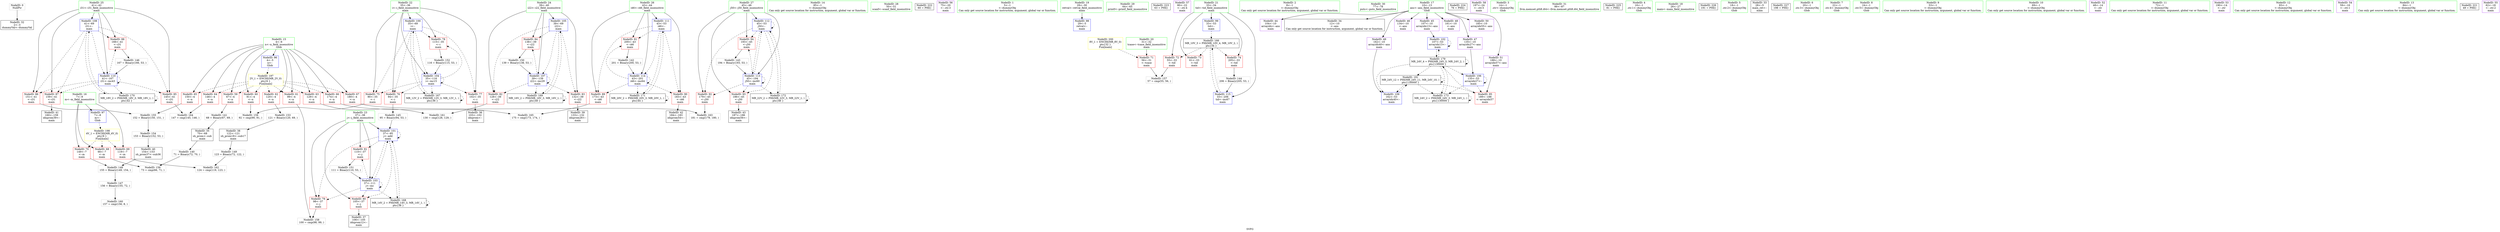 digraph "SVFG" {
	label="SVFG";

	Node0x5582a1ed35d0 [shape=record,color=grey,label="{NodeID: 0\nNullPtr}"];
	Node0x5582a1ed35d0 -> Node0x5582a1ed4430[style=solid];
	Node0x5582a1ef0a20 [shape=record,color=blue,label="{NodeID: 97\n7\<--8\nm\<--\nGlob }"];
	Node0x5582a1ef0a20 -> Node0x5582a1f0a680[style=dashed];
	Node0x5582a1ed3c80 [shape=record,color=green,label="{NodeID: 14\n85\<--1\n\<--dummyObj\nCan only get source location for instruction, argument, global var or function.}"];
	Node0x5582a1ef15b0 [shape=record,color=blue,label="{NodeID: 111\n43\<--53\ni46\<--\nmain\n}"];
	Node0x5582a1ef15b0 -> Node0x5582a1ef3a90[style=dashed];
	Node0x5582a1ef15b0 -> Node0x5582a1ef3b60[style=dashed];
	Node0x5582a1ef15b0 -> Node0x5582a1ef3c30[style=dashed];
	Node0x5582a1ef15b0 -> Node0x5582a1ef1820[style=dashed];
	Node0x5582a1ef15b0 -> Node0x5582a1f00540[style=dashed];
	Node0x5582a1ed4060 [shape=record,color=green,label="{NodeID: 28\n50\<--51\nscanf\<--scanf_field_insensitive\n}"];
	Node0x5582a1ef0440 [shape=record,color=black,label="{NodeID: 42\n184\<--183\nidxprom54\<--\nmain\n}"];
	Node0x5582a1f15c80 [shape=record,color=black,label="{NodeID: 222\n60 = PHI()\n}"];
	Node0x5582a1ef1fc0 [shape=record,color=purple,label="{NodeID: 56\n75\<--20\n\<--.str.3\nmain\n}"];
	Node0x5582a1ef8620 [shape=record,color=grey,label="{NodeID: 153\n121 = Binary(120, 69, )\n}"];
	Node0x5582a1ef8620 -> Node0x5582a1ef0100[style=solid];
	Node0x5582a1ef2b20 [shape=record,color=red,label="{NodeID: 70\n149\<--7\n\<--m\nmain\n}"];
	Node0x5582a1ef2b20 -> Node0x5582a1ef7ea0[style=solid];
	Node0x5582a1eff140 [shape=record,color=black,label="{NodeID: 167\nMR_12V_2 = PHI(MR_12V_3, MR_12V_1, )\npts\{36 \}\n}"];
	Node0x5582a1eff140 -> Node0x5582a1ef0cc0[style=dashed];
	Node0x5582a1eff140 -> Node0x5582a1eff140[style=dashed];
	Node0x5582a1ef3680 [shape=record,color=red,label="{NodeID: 84\n138\<--39\n\<--i22\nmain\n}"];
	Node0x5582a1ef3680 -> Node0x5582a1ef81a0[style=solid];
	Node0x5582a1ed3140 [shape=record,color=green,label="{NodeID: 1\n5\<--1\n\<--dummyObj\nCan only get source location for instruction, argument, global var or function.}"];
	Node0x5582a1ef0b20 [shape=record,color=blue,label="{NodeID: 98\n29\<--5\nretval\<--\nmain\n}"];
	Node0x5582a1ed2c60 [shape=record,color=green,label="{NodeID: 15\n4\<--6\nn\<--n_field_insensitive\nGlob }"];
	Node0x5582a1ed2c60 -> Node0x5582a1ef2230[style=solid];
	Node0x5582a1ed2c60 -> Node0x5582a1ef2300[style=solid];
	Node0x5582a1ed2c60 -> Node0x5582a1ef23d0[style=solid];
	Node0x5582a1ed2c60 -> Node0x5582a1ef24a0[style=solid];
	Node0x5582a1ed2c60 -> Node0x5582a1ef2570[style=solid];
	Node0x5582a1ed2c60 -> Node0x5582a1ef2640[style=solid];
	Node0x5582a1ed2c60 -> Node0x5582a1ef2710[style=solid];
	Node0x5582a1ed2c60 -> Node0x5582a1ef27e0[style=solid];
	Node0x5582a1ed2c60 -> Node0x5582a1ef28b0[style=solid];
	Node0x5582a1ed2c60 -> Node0x5582a1ef0920[style=solid];
	Node0x5582a1ef1680 [shape=record,color=blue,label="{NodeID: 112\n45\<--53\nj50\<--\nmain\n}"];
	Node0x5582a1ef1680 -> Node0x5582a1ef3d00[style=dashed];
	Node0x5582a1ef1680 -> Node0x5582a1ef3dd0[style=dashed];
	Node0x5582a1ef1680 -> Node0x5582a1ef3ea0[style=dashed];
	Node0x5582a1ef1680 -> Node0x5582a1ef1680[style=dashed];
	Node0x5582a1ef1680 -> Node0x5582a1ef1750[style=dashed];
	Node0x5582a1ef1680 -> Node0x5582a1f00a40[style=dashed];
	Node0x5582a1ed4130 [shape=record,color=green,label="{NodeID: 29\n64\<--65\nprintf\<--printf_field_insensitive\n}"];
	Node0x5582a1ef0510 [shape=record,color=black,label="{NodeID: 43\n187\<--186\nidxprom56\<--\nmain\n}"];
	Node0x5582a1f15d80 [shape=record,color=black,label="{NodeID: 223\n63 = PHI()\n}"];
	Node0x5582a1ef72a0 [shape=record,color=grey,label="{NodeID: 140\n71 = Binary(72, 70, )\n}"];
	Node0x5582a1ef72a0 -> Node0x5582a1ef8aa0[style=solid];
	Node0x5582a1ef2090 [shape=record,color=purple,label="{NodeID: 57\n80\<--22\n\<--.str.4\nmain\n}"];
	Node0x5582a1ef87a0 [shape=record,color=grey,label="{NodeID: 154\n153 = Binary(152, 53, )\n}"];
	Node0x5582a1ef87a0 -> Node0x5582a1ef02a0[style=solid];
	Node0x5582a1ef2bf0 [shape=record,color=red,label="{NodeID: 71\n56\<--31\n\<--tcase\nmain\n}"];
	Node0x5582a1ef2bf0 -> Node0x5582a1ef8c20[style=solid];
	Node0x5582a1eff640 [shape=record,color=black,label="{NodeID: 168\nMR_14V_2 = PHI(MR_14V_3, MR_14V_1, )\npts\{38 \}\n}"];
	Node0x5582a1eff640 -> Node0x5582a1ef0d90[style=dashed];
	Node0x5582a1eff640 -> Node0x5582a1eff640[style=dashed];
	Node0x5582a1ef3750 [shape=record,color=red,label="{NodeID: 85\n145\<--41\n\<--i31\nmain\n}"];
	Node0x5582a1ef3750 -> Node0x5582a1ef96a0[style=solid];
	Node0x5582a1ed2340 [shape=record,color=green,label="{NodeID: 2\n8\<--1\n\<--dummyObj\nCan only get source location for instruction, argument, global var or function.}"];
	Node0x5582a1ef0bf0 [shape=record,color=blue,label="{NodeID: 99\n33\<--53\ntid\<--\nmain\n}"];
	Node0x5582a1ef0bf0 -> Node0x5582a1efec40[style=dashed];
	Node0x5582a1ed2d60 [shape=record,color=green,label="{NodeID: 16\n7\<--9\nm\<--m_field_insensitive\nGlob }"];
	Node0x5582a1ed2d60 -> Node0x5582a1ef2980[style=solid];
	Node0x5582a1ed2d60 -> Node0x5582a1ef2a50[style=solid];
	Node0x5582a1ed2d60 -> Node0x5582a1ef2b20[style=solid];
	Node0x5582a1ed2d60 -> Node0x5582a1ef0a20[style=solid];
	Node0x5582a1ef1750 [shape=record,color=blue,label="{NodeID: 113\n45\<--194\nj50\<--inc60\nmain\n}"];
	Node0x5582a1ef1750 -> Node0x5582a1ef3d00[style=dashed];
	Node0x5582a1ef1750 -> Node0x5582a1ef3dd0[style=dashed];
	Node0x5582a1ef1750 -> Node0x5582a1ef3ea0[style=dashed];
	Node0x5582a1ef1750 -> Node0x5582a1ef1680[style=dashed];
	Node0x5582a1ef1750 -> Node0x5582a1ef1750[style=dashed];
	Node0x5582a1ef1750 -> Node0x5582a1f00a40[style=dashed];
	Node0x5582a1ed4230 [shape=record,color=green,label="{NodeID: 30\n77\<--78\nputs\<--puts_field_insensitive\n}"];
	Node0x5582a1ef05e0 [shape=record,color=purple,label="{NodeID: 44\n104\<--10\narrayidx\<--ans\nmain\n}"];
	Node0x5582a1f15e80 [shape=record,color=black,label="{NodeID: 224\n76 = PHI()\n}"];
	Node0x5582a1ef7420 [shape=record,color=grey,label="{NodeID: 141\n68 = Binary(67, 69, )\n}"];
	Node0x5582a1ef7420 -> Node0x5582a1eefed0[style=solid];
	Node0x5582a1ef2160 [shape=record,color=purple,label="{NodeID: 58\n197\<--24\n\<--.str.5\nmain\n}"];
	Node0x5582a1ef8920 [shape=record,color=grey,label="{NodeID: 155\n152 = Binary(150, 151, )\n}"];
	Node0x5582a1ef8920 -> Node0x5582a1ef87a0[style=solid];
	Node0x5582a1ef2cc0 [shape=record,color=red,label="{NodeID: 72\n55\<--33\n\<--tid\nmain\n}"];
	Node0x5582a1ef2cc0 -> Node0x5582a1ef8c20[style=solid];
	Node0x5582a1effb40 [shape=record,color=black,label="{NodeID: 169\nMR_16V_2 = PHI(MR_16V_3, MR_16V_1, )\npts\{40 \}\n}"];
	Node0x5582a1effb40 -> Node0x5582a1ef10d0[style=dashed];
	Node0x5582a1effb40 -> Node0x5582a1effb40[style=dashed];
	Node0x5582a1ef3820 [shape=record,color=red,label="{NodeID: 86\n151\<--41\n\<--i31\nmain\n}"];
	Node0x5582a1ef3820 -> Node0x5582a1ef8920[style=solid];
	Node0x5582a1ed23d0 [shape=record,color=green,label="{NodeID: 3\n14\<--1\n.str\<--dummyObj\nGlob }"];
	Node0x5582a1ef0cc0 [shape=record,color=blue,label="{NodeID: 100\n35\<--69\ni\<--\nmain\n}"];
	Node0x5582a1ef0cc0 -> Node0x5582a1ef2f30[style=dashed];
	Node0x5582a1ef0cc0 -> Node0x5582a1ef3000[style=dashed];
	Node0x5582a1ef0cc0 -> Node0x5582a1ef30d0[style=dashed];
	Node0x5582a1ef0cc0 -> Node0x5582a1ef31a0[style=dashed];
	Node0x5582a1ef0cc0 -> Node0x5582a1ef1000[style=dashed];
	Node0x5582a1ef0cc0 -> Node0x5582a1eff140[style=dashed];
	Node0x5582a1ed2e60 [shape=record,color=green,label="{NodeID: 17\n10\<--13\nans\<--ans_field_insensitive\nGlob }"];
	Node0x5582a1ed2e60 -> Node0x5582a1ed4600[style=solid];
	Node0x5582a1ed2e60 -> Node0x5582a1ef05e0[style=solid];
	Node0x5582a1ed2e60 -> Node0x5582a1ef06b0[style=solid];
	Node0x5582a1ed2e60 -> Node0x5582a1ef0780[style=solid];
	Node0x5582a1ed2e60 -> Node0x5582a1ef0850[style=solid];
	Node0x5582a1ed2e60 -> Node0x5582a1ef1940[style=solid];
	Node0x5582a1ed2e60 -> Node0x5582a1ef1a10[style=solid];
	Node0x5582a1ed2e60 -> Node0x5582a1ef1ae0[style=solid];
	Node0x5582a1ed2e60 -> Node0x5582a1ef1bb0[style=solid];
	Node0x5582a1f09b60 [shape=record,color=yellow,style=double,label="{NodeID: 197\n2V_1 = ENCHI(MR_2V_0)\npts\{6 \}\nFun[main]}"];
	Node0x5582a1f09b60 -> Node0x5582a1ef2230[style=dashed];
	Node0x5582a1f09b60 -> Node0x5582a1ef2300[style=dashed];
	Node0x5582a1f09b60 -> Node0x5582a1ef23d0[style=dashed];
	Node0x5582a1f09b60 -> Node0x5582a1ef24a0[style=dashed];
	Node0x5582a1f09b60 -> Node0x5582a1ef2570[style=dashed];
	Node0x5582a1f09b60 -> Node0x5582a1ef2640[style=dashed];
	Node0x5582a1f09b60 -> Node0x5582a1ef2710[style=dashed];
	Node0x5582a1f09b60 -> Node0x5582a1ef27e0[style=dashed];
	Node0x5582a1f09b60 -> Node0x5582a1ef28b0[style=dashed];
	Node0x5582a1ef1820 [shape=record,color=blue,label="{NodeID: 114\n43\<--201\ni46\<--inc64\nmain\n}"];
	Node0x5582a1ef1820 -> Node0x5582a1ef3a90[style=dashed];
	Node0x5582a1ef1820 -> Node0x5582a1ef3b60[style=dashed];
	Node0x5582a1ef1820 -> Node0x5582a1ef3c30[style=dashed];
	Node0x5582a1ef1820 -> Node0x5582a1ef1820[style=dashed];
	Node0x5582a1ef1820 -> Node0x5582a1f00540[style=dashed];
	Node0x5582a1ed4330 [shape=record,color=green,label="{NodeID: 31\n86\<--87\nllvm.memset.p0i8.i64\<--llvm.memset.p0i8.i64_field_insensitive\n}"];
	Node0x5582a1ef06b0 [shape=record,color=purple,label="{NodeID: 45\n107\<--10\narrayidx13\<--ans\nmain\n}"];
	Node0x5582a1ef06b0 -> Node0x5582a1ef0e60[style=solid];
	Node0x5582a1f15f80 [shape=record,color=black,label="{NodeID: 225\n81 = PHI()\n}"];
	Node0x5582a1ef75a0 [shape=record,color=grey,label="{NodeID: 142\n201 = Binary(200, 53, )\n}"];
	Node0x5582a1ef75a0 -> Node0x5582a1ef1820[style=solid];
	Node0x5582a1ef2230 [shape=record,color=red,label="{NodeID: 59\n67\<--4\n\<--n\nmain\n}"];
	Node0x5582a1ef2230 -> Node0x5582a1ef7420[style=solid];
	Node0x5582a1ef8aa0 [shape=record,color=grey,label="{NodeID: 156\n73 = cmp(66, 71, )\n}"];
	Node0x5582a1ef2d90 [shape=record,color=red,label="{NodeID: 73\n61\<--33\n\<--tid\nmain\n}"];
	Node0x5582a1f00040 [shape=record,color=black,label="{NodeID: 170\nMR_18V_2 = PHI(MR_18V_3, MR_18V_1, )\npts\{42 \}\n}"];
	Node0x5582a1f00040 -> Node0x5582a1ef1340[style=dashed];
	Node0x5582a1f00040 -> Node0x5582a1f00040[style=dashed];
	Node0x5582a1ef38f0 [shape=record,color=red,label="{NodeID: 87\n159\<--41\n\<--i31\nmain\n}"];
	Node0x5582a1ef38f0 -> Node0x5582a1ef0370[style=solid];
	Node0x5582a1ed4cb0 [shape=record,color=green,label="{NodeID: 4\n16\<--1\n.str.1\<--dummyObj\nGlob }"];
	Node0x5582a1ef0d90 [shape=record,color=blue,label="{NodeID: 101\n37\<--95\nj\<--add\nmain\n}"];
	Node0x5582a1ef0d90 -> Node0x5582a1ef3270[style=dashed];
	Node0x5582a1ef0d90 -> Node0x5582a1ef3340[style=dashed];
	Node0x5582a1ef0d90 -> Node0x5582a1ef3410[style=dashed];
	Node0x5582a1ef0d90 -> Node0x5582a1ef0d90[style=dashed];
	Node0x5582a1ef0d90 -> Node0x5582a1ef0f30[style=dashed];
	Node0x5582a1ef0d90 -> Node0x5582a1eff640[style=dashed];
	Node0x5582a1ed3290 [shape=record,color=green,label="{NodeID: 18\n26\<--27\nmain\<--main_field_insensitive\n}"];
	Node0x5582a1f0a680 [shape=record,color=yellow,style=double,label="{NodeID: 198\n4V_1 = ENCHI(MR_4V_0)\npts\{9 \}\nFun[main]}"];
	Node0x5582a1f0a680 -> Node0x5582a1ef2980[style=dashed];
	Node0x5582a1f0a680 -> Node0x5582a1ef2a50[style=dashed];
	Node0x5582a1f0a680 -> Node0x5582a1ef2b20[style=dashed];
	Node0x5582a1ef6060 [shape=record,color=blue,label="{NodeID: 115\n33\<--206\ntid\<--inc67\nmain\n}"];
	Node0x5582a1ef6060 -> Node0x5582a1efec40[style=dashed];
	Node0x5582a1ed4430 [shape=record,color=black,label="{NodeID: 32\n2\<--3\ndummyVal\<--dummyVal\n}"];
	Node0x5582a1ef0780 [shape=record,color=purple,label="{NodeID: 46\n134\<--10\n\<--ans\nmain\n}"];
	Node0x5582a1f16500 [shape=record,color=black,label="{NodeID: 226\n191 = PHI()\n}"];
	Node0x5582a1ef7720 [shape=record,color=grey,label="{NodeID: 143\n194 = Binary(193, 53, )\n}"];
	Node0x5582a1ef7720 -> Node0x5582a1ef1750[style=solid];
	Node0x5582a1ef2300 [shape=record,color=red,label="{NodeID: 60\n91\<--4\n\<--n\nmain\n}"];
	Node0x5582a1ef2300 -> Node0x5582a1ef8f20[style=solid];
	Node0x5582a1ef8c20 [shape=record,color=grey,label="{NodeID: 157\n57 = cmp(55, 56, )\n}"];
	Node0x5582a1ef2e60 [shape=record,color=red,label="{NodeID: 74\n205\<--33\n\<--tid\nmain\n}"];
	Node0x5582a1ef2e60 -> Node0x5582a1ef78a0[style=solid];
	Node0x5582a1f00540 [shape=record,color=black,label="{NodeID: 171\nMR_20V_2 = PHI(MR_20V_3, MR_20V_1, )\npts\{44 \}\n}"];
	Node0x5582a1f00540 -> Node0x5582a1ef15b0[style=dashed];
	Node0x5582a1f00540 -> Node0x5582a1f00540[style=dashed];
	Node0x5582a1ef39c0 [shape=record,color=red,label="{NodeID: 88\n166\<--41\n\<--i31\nmain\n}"];
	Node0x5582a1ef39c0 -> Node0x5582a1ef7ba0[style=solid];
	Node0x5582a1ed4d40 [shape=record,color=green,label="{NodeID: 5\n18\<--1\n.str.2\<--dummyObj\nGlob }"];
	Node0x5582a1ef0e60 [shape=record,color=blue,label="{NodeID: 102\n107\<--53\narrayidx13\<--\nmain\n}"];
	Node0x5582a1ef0e60 -> Node0x5582a1ef0e60[style=dashed];
	Node0x5582a1ef0e60 -> Node0x5582a1f02d40[style=dashed];
	Node0x5582a1ed3390 [shape=record,color=green,label="{NodeID: 19\n29\<--30\nretval\<--retval_field_insensitive\nmain\n}"];
	Node0x5582a1ed3390 -> Node0x5582a1ef0b20[style=solid];
	Node0x5582a1ed4530 [shape=record,color=black,label="{NodeID: 33\n28\<--5\nmain_ret\<--\nmain\n}"];
	Node0x5582a1ef0850 [shape=record,color=purple,label="{NodeID: 47\n135\<--10\narrayidx27\<--ans\nmain\n}"];
	Node0x5582a1ef0850 -> Node0x5582a1ef11a0[style=solid];
	Node0x5582a1f16600 [shape=record,color=black,label="{NodeID: 227\n198 = PHI()\n}"];
	Node0x5582a1ef78a0 [shape=record,color=grey,label="{NodeID: 144\n206 = Binary(205, 53, )\n}"];
	Node0x5582a1ef78a0 -> Node0x5582a1ef6060[style=solid];
	Node0x5582a1ef23d0 [shape=record,color=red,label="{NodeID: 61\n99\<--4\n\<--n\nmain\n}"];
	Node0x5582a1ef23d0 -> Node0x5582a1ef8da0[style=solid];
	Node0x5582a1ef8da0 [shape=record,color=grey,label="{NodeID: 158\n100 = cmp(98, 99, )\n}"];
	Node0x5582a1ef2f30 [shape=record,color=red,label="{NodeID: 75\n90\<--35\n\<--i\nmain\n}"];
	Node0x5582a1ef2f30 -> Node0x5582a1ef8f20[style=solid];
	Node0x5582a1f00a40 [shape=record,color=black,label="{NodeID: 172\nMR_22V_2 = PHI(MR_22V_3, MR_22V_1, )\npts\{46 \}\n}"];
	Node0x5582a1f00a40 -> Node0x5582a1ef1680[style=dashed];
	Node0x5582a1f00a40 -> Node0x5582a1f00a40[style=dashed];
	Node0x5582a1ef3a90 [shape=record,color=red,label="{NodeID: 89\n173\<--43\n\<--i46\nmain\n}"];
	Node0x5582a1ef3a90 -> Node0x5582a1ef9820[style=solid];
	Node0x5582a1ed2f60 [shape=record,color=green,label="{NodeID: 6\n20\<--1\n.str.3\<--dummyObj\nGlob }"];
	Node0x5582a1ef0f30 [shape=record,color=blue,label="{NodeID: 103\n37\<--111\nj\<--inc\nmain\n}"];
	Node0x5582a1ef0f30 -> Node0x5582a1ef3270[style=dashed];
	Node0x5582a1ef0f30 -> Node0x5582a1ef3340[style=dashed];
	Node0x5582a1ef0f30 -> Node0x5582a1ef3410[style=dashed];
	Node0x5582a1ef0f30 -> Node0x5582a1ef0d90[style=dashed];
	Node0x5582a1ef0f30 -> Node0x5582a1ef0f30[style=dashed];
	Node0x5582a1ef0f30 -> Node0x5582a1eff640[style=dashed];
	Node0x5582a1ed3460 [shape=record,color=green,label="{NodeID: 20\n31\<--32\ntcase\<--tcase_field_insensitive\nmain\n}"];
	Node0x5582a1ed3460 -> Node0x5582a1ef2bf0[style=solid];
	Node0x5582a1f0a840 [shape=record,color=yellow,style=double,label="{NodeID: 200\n8V_1 = ENCHI(MR_8V_0)\npts\{32 \}\nFun[main]}"];
	Node0x5582a1f0a840 -> Node0x5582a1ef2bf0[style=dashed];
	Node0x5582a1ed4600 [shape=record,color=black,label="{NodeID: 34\n12\<--10\n\<--ans\nCan only get source location for instruction, argument, global var or function.}"];
	Node0x5582a1ef1940 [shape=record,color=purple,label="{NodeID: 48\n161\<--10\n\<--ans\nmain\n}"];
	Node0x5582a1ef7a20 [shape=record,color=grey,label="{NodeID: 145\n95 = Binary(94, 53, )\n}"];
	Node0x5582a1ef7a20 -> Node0x5582a1ef0d90[style=solid];
	Node0x5582a1ef24a0 [shape=record,color=red,label="{NodeID: 62\n120\<--4\n\<--n\nmain\n}"];
	Node0x5582a1ef24a0 -> Node0x5582a1ef8620[style=solid];
	Node0x5582a1ef8f20 [shape=record,color=grey,label="{NodeID: 159\n92 = cmp(90, 91, )\n}"];
	Node0x5582a1ef3000 [shape=record,color=red,label="{NodeID: 76\n94\<--35\n\<--i\nmain\n}"];
	Node0x5582a1ef3000 -> Node0x5582a1ef7a20[style=solid];
	Node0x5582a1f00f40 [shape=record,color=black,label="{NodeID: 173\nMR_24V_2 = PHI(MR_24V_3, MR_24V_1, )\npts\{130000 \}\n}"];
	Node0x5582a1f00f40 -> Node0x5582a1f00f40[style=dashed];
	Node0x5582a1f00f40 -> Node0x5582a1f02d40[style=dashed];
	Node0x5582a1ef3b60 [shape=record,color=red,label="{NodeID: 90\n183\<--43\n\<--i46\nmain\n}"];
	Node0x5582a1ef3b60 -> Node0x5582a1ef0440[style=solid];
	Node0x5582a1ed2ff0 [shape=record,color=green,label="{NodeID: 7\n22\<--1\n.str.4\<--dummyObj\nGlob }"];
	Node0x5582a1ef1000 [shape=record,color=blue,label="{NodeID: 104\n35\<--116\ni\<--inc15\nmain\n}"];
	Node0x5582a1ef1000 -> Node0x5582a1ef2f30[style=dashed];
	Node0x5582a1ef1000 -> Node0x5582a1ef3000[style=dashed];
	Node0x5582a1ef1000 -> Node0x5582a1ef30d0[style=dashed];
	Node0x5582a1ef1000 -> Node0x5582a1ef31a0[style=dashed];
	Node0x5582a1ef1000 -> Node0x5582a1ef1000[style=dashed];
	Node0x5582a1ef1000 -> Node0x5582a1eff140[style=dashed];
	Node0x5582a1ed24c0 [shape=record,color=green,label="{NodeID: 21\n33\<--34\ntid\<--tid_field_insensitive\nmain\n}"];
	Node0x5582a1ed24c0 -> Node0x5582a1ef2cc0[style=solid];
	Node0x5582a1ed24c0 -> Node0x5582a1ef2d90[style=solid];
	Node0x5582a1ed24c0 -> Node0x5582a1ef2e60[style=solid];
	Node0x5582a1ed24c0 -> Node0x5582a1ef0bf0[style=solid];
	Node0x5582a1ed24c0 -> Node0x5582a1ef6060[style=solid];
	Node0x5582a1eefed0 [shape=record,color=black,label="{NodeID: 35\n70\<--68\nsh_prom\<--sub\nmain\n}"];
	Node0x5582a1eefed0 -> Node0x5582a1ef72a0[style=solid];
	Node0x5582a1ef1a10 [shape=record,color=purple,label="{NodeID: 49\n162\<--10\narrayidx40\<--ans\nmain\n}"];
	Node0x5582a1ef1a10 -> Node0x5582a1ef1410[style=solid];
	Node0x5582a1ef7ba0 [shape=record,color=grey,label="{NodeID: 146\n167 = Binary(166, 53, )\n}"];
	Node0x5582a1ef7ba0 -> Node0x5582a1ef14e0[style=solid];
	Node0x5582a1ef2570 [shape=record,color=red,label="{NodeID: 63\n129\<--4\n\<--n\nmain\n}"];
	Node0x5582a1ef2570 -> Node0x5582a1ef9220[style=solid];
	Node0x5582a1ef90a0 [shape=record,color=grey,label="{NodeID: 160\n157 = cmp(156, 8, )\n}"];
	Node0x5582a1ef30d0 [shape=record,color=red,label="{NodeID: 77\n102\<--35\n\<--i\nmain\n}"];
	Node0x5582a1ef30d0 -> Node0x5582a1eeff60[style=solid];
	Node0x5582a1ef3c30 [shape=record,color=red,label="{NodeID: 91\n200\<--43\n\<--i46\nmain\n}"];
	Node0x5582a1ef3c30 -> Node0x5582a1ef75a0[style=solid];
	Node0x5582a1eef5b0 [shape=record,color=green,label="{NodeID: 8\n24\<--1\n.str.5\<--dummyObj\nGlob }"];
	Node0x5582a1ef10d0 [shape=record,color=blue,label="{NodeID: 105\n39\<--69\ni22\<--\nmain\n}"];
	Node0x5582a1ef10d0 -> Node0x5582a1ef34e0[style=dashed];
	Node0x5582a1ef10d0 -> Node0x5582a1ef35b0[style=dashed];
	Node0x5582a1ef10d0 -> Node0x5582a1ef3680[style=dashed];
	Node0x5582a1ef10d0 -> Node0x5582a1ef1270[style=dashed];
	Node0x5582a1ef10d0 -> Node0x5582a1effb40[style=dashed];
	Node0x5582a1ed2590 [shape=record,color=green,label="{NodeID: 22\n35\<--36\ni\<--i_field_insensitive\nmain\n}"];
	Node0x5582a1ed2590 -> Node0x5582a1ef2f30[style=solid];
	Node0x5582a1ed2590 -> Node0x5582a1ef3000[style=solid];
	Node0x5582a1ed2590 -> Node0x5582a1ef30d0[style=solid];
	Node0x5582a1ed2590 -> Node0x5582a1ef31a0[style=solid];
	Node0x5582a1ed2590 -> Node0x5582a1ef0cc0[style=solid];
	Node0x5582a1ed2590 -> Node0x5582a1ef1000[style=solid];
	Node0x5582a1eeff60 [shape=record,color=black,label="{NodeID: 36\n103\<--102\nidxprom\<--\nmain\n}"];
	Node0x5582a1ef1ae0 [shape=record,color=purple,label="{NodeID: 50\n185\<--10\narrayidx55\<--ans\nmain\n}"];
	Node0x5582a1ef7d20 [shape=record,color=grey,label="{NodeID: 147\n156 = Binary(155, 72, )\n}"];
	Node0x5582a1ef7d20 -> Node0x5582a1ef90a0[style=solid];
	Node0x5582a1ef2640 [shape=record,color=red,label="{NodeID: 64\n146\<--4\n\<--n\nmain\n}"];
	Node0x5582a1ef2640 -> Node0x5582a1ef96a0[style=solid];
	Node0x5582a1ef9220 [shape=record,color=grey,label="{NodeID: 161\n130 = cmp(128, 129, )\n}"];
	Node0x5582a1ef31a0 [shape=record,color=red,label="{NodeID: 78\n115\<--35\n\<--i\nmain\n}"];
	Node0x5582a1ef31a0 -> Node0x5582a1ef84a0[style=solid];
	Node0x5582a1ef3d00 [shape=record,color=red,label="{NodeID: 92\n179\<--45\n\<--j50\nmain\n}"];
	Node0x5582a1ef3d00 -> Node0x5582a1ef9520[style=solid];
	Node0x5582a1eef640 [shape=record,color=green,label="{NodeID: 9\n53\<--1\n\<--dummyObj\nCan only get source location for instruction, argument, global var or function.}"];
	Node0x5582a1ef11a0 [shape=record,color=blue,label="{NodeID: 106\n135\<--53\narrayidx27\<--\nmain\n}"];
	Node0x5582a1ef11a0 -> Node0x5582a1ef3f70[style=dashed];
	Node0x5582a1ef11a0 -> Node0x5582a1ef11a0[style=dashed];
	Node0x5582a1ef11a0 -> Node0x5582a1f00f40[style=dashed];
	Node0x5582a1ed2660 [shape=record,color=green,label="{NodeID: 23\n37\<--38\nj\<--j_field_insensitive\nmain\n}"];
	Node0x5582a1ed2660 -> Node0x5582a1ef3270[style=solid];
	Node0x5582a1ed2660 -> Node0x5582a1ef3340[style=solid];
	Node0x5582a1ed2660 -> Node0x5582a1ef3410[style=solid];
	Node0x5582a1ed2660 -> Node0x5582a1ef0d90[style=solid];
	Node0x5582a1ed2660 -> Node0x5582a1ef0f30[style=solid];
	Node0x5582a1ef0030 [shape=record,color=black,label="{NodeID: 37\n106\<--105\nidxprom12\<--\nmain\n}"];
	Node0x5582a1ef1bb0 [shape=record,color=purple,label="{NodeID: 51\n188\<--10\narrayidx57\<--ans\nmain\n}"];
	Node0x5582a1ef1bb0 -> Node0x5582a1ef3f70[style=solid];
	Node0x5582a1ef7ea0 [shape=record,color=grey,label="{NodeID: 148\n155 = Binary(149, 154, )\n}"];
	Node0x5582a1ef7ea0 -> Node0x5582a1ef7d20[style=solid];
	Node0x5582a1ef2710 [shape=record,color=red,label="{NodeID: 65\n150\<--4\n\<--n\nmain\n}"];
	Node0x5582a1ef2710 -> Node0x5582a1ef8920[style=solid];
	Node0x5582a1ef93a0 [shape=record,color=grey,label="{NodeID: 162\n124 = cmp(119, 123, )\n}"];
	Node0x5582a1ef3270 [shape=record,color=red,label="{NodeID: 79\n98\<--37\n\<--j\nmain\n}"];
	Node0x5582a1ef3270 -> Node0x5582a1ef8da0[style=solid];
	Node0x5582a1ef3dd0 [shape=record,color=red,label="{NodeID: 93\n186\<--45\n\<--j50\nmain\n}"];
	Node0x5582a1ef3dd0 -> Node0x5582a1ef0510[style=solid];
	Node0x5582a1ed4b10 [shape=record,color=green,label="{NodeID: 10\n69\<--1\n\<--dummyObj\nCan only get source location for instruction, argument, global var or function.}"];
	Node0x5582a1ef1270 [shape=record,color=blue,label="{NodeID: 107\n39\<--139\ni22\<--inc29\nmain\n}"];
	Node0x5582a1ef1270 -> Node0x5582a1ef34e0[style=dashed];
	Node0x5582a1ef1270 -> Node0x5582a1ef35b0[style=dashed];
	Node0x5582a1ef1270 -> Node0x5582a1ef3680[style=dashed];
	Node0x5582a1ef1270 -> Node0x5582a1ef1270[style=dashed];
	Node0x5582a1ef1270 -> Node0x5582a1effb40[style=dashed];
	Node0x5582a1ed2730 [shape=record,color=green,label="{NodeID: 24\n39\<--40\ni22\<--i22_field_insensitive\nmain\n}"];
	Node0x5582a1ed2730 -> Node0x5582a1ef34e0[style=solid];
	Node0x5582a1ed2730 -> Node0x5582a1ef35b0[style=solid];
	Node0x5582a1ed2730 -> Node0x5582a1ef3680[style=solid];
	Node0x5582a1ed2730 -> Node0x5582a1ef10d0[style=solid];
	Node0x5582a1ed2730 -> Node0x5582a1ef1270[style=solid];
	Node0x5582a1ef0100 [shape=record,color=black,label="{NodeID: 38\n122\<--121\nsh_prom18\<--sub17\nmain\n}"];
	Node0x5582a1ef0100 -> Node0x5582a1ef8020[style=solid];
	Node0x5582a1ef1c80 [shape=record,color=purple,label="{NodeID: 52\n48\<--14\n\<--.str\nmain\n}"];
	Node0x5582a1ef8020 [shape=record,color=grey,label="{NodeID: 149\n123 = Binary(72, 122, )\n}"];
	Node0x5582a1ef8020 -> Node0x5582a1ef93a0[style=solid];
	Node0x5582a1ef27e0 [shape=record,color=red,label="{NodeID: 66\n174\<--4\n\<--n\nmain\n}"];
	Node0x5582a1ef27e0 -> Node0x5582a1ef9820[style=solid];
	Node0x5582a1ef9520 [shape=record,color=grey,label="{NodeID: 163\n181 = cmp(179, 180, )\n}"];
	Node0x5582a1ef3340 [shape=record,color=red,label="{NodeID: 80\n105\<--37\n\<--j\nmain\n}"];
	Node0x5582a1ef3340 -> Node0x5582a1ef0030[style=solid];
	Node0x5582a1ef3ea0 [shape=record,color=red,label="{NodeID: 94\n193\<--45\n\<--j50\nmain\n}"];
	Node0x5582a1ef3ea0 -> Node0x5582a1ef7720[style=solid];
	Node0x5582a1eef8f0 [shape=record,color=green,label="{NodeID: 11\n72\<--1\n\<--dummyObj\nCan only get source location for instruction, argument, global var or function.}"];
	Node0x5582a1f06940 [shape=record,color=black,label="{NodeID: 191\nMR_24V_12 = PHI(MR_24V_11, MR_24V_10, )\npts\{130000 \}\n}"];
	Node0x5582a1f06940 -> Node0x5582a1ef3f70[style=dashed];
	Node0x5582a1f06940 -> Node0x5582a1ef1410[style=dashed];
	Node0x5582a1f06940 -> Node0x5582a1f00f40[style=dashed];
	Node0x5582a1f06940 -> Node0x5582a1f06940[style=dashed];
	Node0x5582a1ef1340 [shape=record,color=blue,label="{NodeID: 108\n41\<--69\ni31\<--\nmain\n}"];
	Node0x5582a1ef1340 -> Node0x5582a1ef3750[style=dashed];
	Node0x5582a1ef1340 -> Node0x5582a1ef3820[style=dashed];
	Node0x5582a1ef1340 -> Node0x5582a1ef38f0[style=dashed];
	Node0x5582a1ef1340 -> Node0x5582a1ef39c0[style=dashed];
	Node0x5582a1ef1340 -> Node0x5582a1ef14e0[style=dashed];
	Node0x5582a1ef1340 -> Node0x5582a1f00040[style=dashed];
	Node0x5582a1ed3df0 [shape=record,color=green,label="{NodeID: 25\n41\<--42\ni31\<--i31_field_insensitive\nmain\n}"];
	Node0x5582a1ed3df0 -> Node0x5582a1ef3750[style=solid];
	Node0x5582a1ed3df0 -> Node0x5582a1ef3820[style=solid];
	Node0x5582a1ed3df0 -> Node0x5582a1ef38f0[style=solid];
	Node0x5582a1ed3df0 -> Node0x5582a1ef39c0[style=solid];
	Node0x5582a1ed3df0 -> Node0x5582a1ef1340[style=solid];
	Node0x5582a1ed3df0 -> Node0x5582a1ef14e0[style=solid];
	Node0x5582a1ef01d0 [shape=record,color=black,label="{NodeID: 39\n133\<--132\nidxprom26\<--\nmain\n}"];
	Node0x5582a1ef1d50 [shape=record,color=purple,label="{NodeID: 53\n190\<--14\n\<--.str\nmain\n}"];
	Node0x5582a1ef81a0 [shape=record,color=grey,label="{NodeID: 150\n139 = Binary(138, 53, )\n}"];
	Node0x5582a1ef81a0 -> Node0x5582a1ef1270[style=solid];
	Node0x5582a1ef28b0 [shape=record,color=red,label="{NodeID: 67\n180\<--4\n\<--n\nmain\n}"];
	Node0x5582a1ef28b0 -> Node0x5582a1ef9520[style=solid];
	Node0x5582a1ef96a0 [shape=record,color=grey,label="{NodeID: 164\n147 = cmp(145, 146, )\n}"];
	Node0x5582a1ef3410 [shape=record,color=red,label="{NodeID: 81\n110\<--37\n\<--j\nmain\n}"];
	Node0x5582a1ef3410 -> Node0x5582a1ef8320[style=solid];
	Node0x5582a1ef3f70 [shape=record,color=red,label="{NodeID: 95\n189\<--188\n\<--arrayidx57\nmain\n}"];
	Node0x5582a1eef9b0 [shape=record,color=green,label="{NodeID: 12\n83\<--1\n\<--dummyObj\nCan only get source location for instruction, argument, global var or function.}"];
	Node0x5582a1ef1410 [shape=record,color=blue,label="{NodeID: 109\n162\<--53\narrayidx40\<--\nmain\n}"];
	Node0x5582a1ef1410 -> Node0x5582a1f06940[style=dashed];
	Node0x5582a1ed3ec0 [shape=record,color=green,label="{NodeID: 26\n43\<--44\ni46\<--i46_field_insensitive\nmain\n}"];
	Node0x5582a1ed3ec0 -> Node0x5582a1ef3a90[style=solid];
	Node0x5582a1ed3ec0 -> Node0x5582a1ef3b60[style=solid];
	Node0x5582a1ed3ec0 -> Node0x5582a1ef3c30[style=solid];
	Node0x5582a1ed3ec0 -> Node0x5582a1ef15b0[style=solid];
	Node0x5582a1ed3ec0 -> Node0x5582a1ef1820[style=solid];
	Node0x5582a1ef02a0 [shape=record,color=black,label="{NodeID: 40\n154\<--153\nsh_prom37\<--sub36\nmain\n}"];
	Node0x5582a1ef02a0 -> Node0x5582a1ef7ea0[style=solid];
	Node0x5582a1ef1e20 [shape=record,color=purple,label="{NodeID: 54\n59\<--16\n\<--.str.1\nmain\n}"];
	Node0x5582a1ef8320 [shape=record,color=grey,label="{NodeID: 151\n111 = Binary(110, 53, )\n}"];
	Node0x5582a1ef8320 -> Node0x5582a1ef0f30[style=solid];
	Node0x5582a1ef2980 [shape=record,color=red,label="{NodeID: 68\n66\<--7\n\<--m\nmain\n}"];
	Node0x5582a1ef2980 -> Node0x5582a1ef8aa0[style=solid];
	Node0x5582a1ef9820 [shape=record,color=grey,label="{NodeID: 165\n175 = cmp(173, 174, )\n}"];
	Node0x5582a1ef34e0 [shape=record,color=red,label="{NodeID: 82\n128\<--39\n\<--i22\nmain\n}"];
	Node0x5582a1ef34e0 -> Node0x5582a1ef9220[style=solid];
	Node0x5582a1f02d40 [shape=record,color=black,label="{NodeID: 179\nMR_24V_4 = PHI(MR_24V_5, MR_24V_2, )\npts\{130000 \}\n}"];
	Node0x5582a1f02d40 -> Node0x5582a1ef3f70[style=dashed];
	Node0x5582a1f02d40 -> Node0x5582a1ef0e60[style=dashed];
	Node0x5582a1f02d40 -> Node0x5582a1ef11a0[style=dashed];
	Node0x5582a1f02d40 -> Node0x5582a1ef1410[style=dashed];
	Node0x5582a1f02d40 -> Node0x5582a1f00f40[style=dashed];
	Node0x5582a1f02d40 -> Node0x5582a1f02d40[style=dashed];
	Node0x5582a1f02d40 -> Node0x5582a1f06940[style=dashed];
	Node0x5582a1ef0920 [shape=record,color=blue,label="{NodeID: 96\n4\<--5\nn\<--\nGlob }"];
	Node0x5582a1ef0920 -> Node0x5582a1f09b60[style=dashed];
	Node0x5582a1ed3b80 [shape=record,color=green,label="{NodeID: 13\n84\<--1\n\<--dummyObj\nCan only get source location for instruction, argument, global var or function.}"];
	Node0x5582a1ef14e0 [shape=record,color=blue,label="{NodeID: 110\n41\<--167\ni31\<--inc43\nmain\n}"];
	Node0x5582a1ef14e0 -> Node0x5582a1ef3750[style=dashed];
	Node0x5582a1ef14e0 -> Node0x5582a1ef3820[style=dashed];
	Node0x5582a1ef14e0 -> Node0x5582a1ef38f0[style=dashed];
	Node0x5582a1ef14e0 -> Node0x5582a1ef39c0[style=dashed];
	Node0x5582a1ef14e0 -> Node0x5582a1ef14e0[style=dashed];
	Node0x5582a1ef14e0 -> Node0x5582a1f00040[style=dashed];
	Node0x5582a1ed3f90 [shape=record,color=green,label="{NodeID: 27\n45\<--46\nj50\<--j50_field_insensitive\nmain\n}"];
	Node0x5582a1ed3f90 -> Node0x5582a1ef3d00[style=solid];
	Node0x5582a1ed3f90 -> Node0x5582a1ef3dd0[style=solid];
	Node0x5582a1ed3f90 -> Node0x5582a1ef3ea0[style=solid];
	Node0x5582a1ed3f90 -> Node0x5582a1ef1680[style=solid];
	Node0x5582a1ed3f90 -> Node0x5582a1ef1750[style=solid];
	Node0x5582a1ef0370 [shape=record,color=black,label="{NodeID: 41\n160\<--159\nidxprom39\<--\nmain\n}"];
	Node0x5582a1f15b80 [shape=record,color=black,label="{NodeID: 221\n49 = PHI()\n}"];
	Node0x5582a1ef1ef0 [shape=record,color=purple,label="{NodeID: 55\n62\<--18\n\<--.str.2\nmain\n}"];
	Node0x5582a1ef84a0 [shape=record,color=grey,label="{NodeID: 152\n116 = Binary(115, 53, )\n}"];
	Node0x5582a1ef84a0 -> Node0x5582a1ef1000[style=solid];
	Node0x5582a1ef2a50 [shape=record,color=red,label="{NodeID: 69\n119\<--7\n\<--m\nmain\n}"];
	Node0x5582a1ef2a50 -> Node0x5582a1ef93a0[style=solid];
	Node0x5582a1efec40 [shape=record,color=black,label="{NodeID: 166\nMR_10V_3 = PHI(MR_10V_4, MR_10V_2, )\npts\{34 \}\n}"];
	Node0x5582a1efec40 -> Node0x5582a1ef2cc0[style=dashed];
	Node0x5582a1efec40 -> Node0x5582a1ef2d90[style=dashed];
	Node0x5582a1efec40 -> Node0x5582a1ef2e60[style=dashed];
	Node0x5582a1efec40 -> Node0x5582a1ef6060[style=dashed];
	Node0x5582a1ef35b0 [shape=record,color=red,label="{NodeID: 83\n132\<--39\n\<--i22\nmain\n}"];
	Node0x5582a1ef35b0 -> Node0x5582a1ef01d0[style=solid];
}
